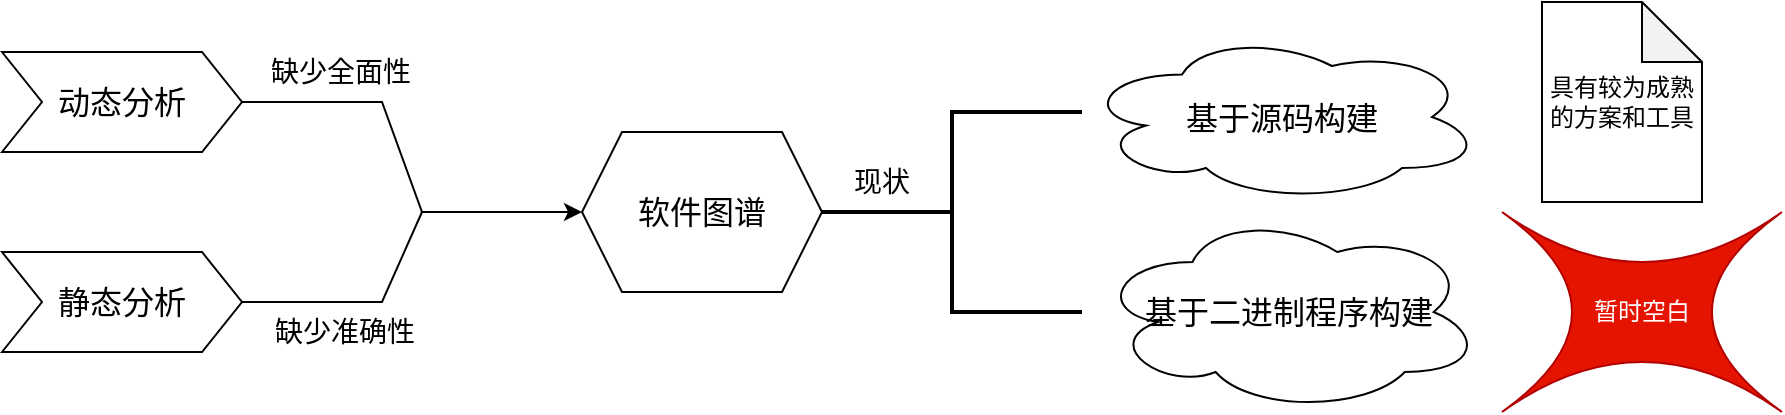 <mxfile version="27.1.6">
  <diagram name="第 1 页" id="Qus8NAyJIgj41sOV9kzW">
    <mxGraphModel dx="1042" dy="562" grid="1" gridSize="10" guides="1" tooltips="1" connect="1" arrows="1" fold="1" page="1" pageScale="1" pageWidth="827" pageHeight="1169" math="0" shadow="0">
      <root>
        <mxCell id="0" />
        <mxCell id="1" parent="0" />
        <mxCell id="v9wW9SlqQwhIaYmf3lm6-1" value="&lt;font style=&quot;font-size: 16px;&quot;&gt;动态分析&lt;/font&gt;" style="shape=step;perimeter=stepPerimeter;whiteSpace=wrap;html=1;fixedSize=1;" vertex="1" parent="1">
          <mxGeometry x="130" y="160" width="120" height="50" as="geometry" />
        </mxCell>
        <mxCell id="v9wW9SlqQwhIaYmf3lm6-4" value="&lt;font style=&quot;font-size: 16px;&quot;&gt;静态分析&lt;/font&gt;" style="shape=step;perimeter=stepPerimeter;whiteSpace=wrap;html=1;fixedSize=1;" vertex="1" parent="1">
          <mxGeometry x="130" y="260" width="120" height="50" as="geometry" />
        </mxCell>
        <mxCell id="v9wW9SlqQwhIaYmf3lm6-5" value="&lt;font style=&quot;font-size: 16px;&quot;&gt;软件图谱&lt;/font&gt;" style="shape=hexagon;perimeter=hexagonPerimeter2;whiteSpace=wrap;html=1;fixedSize=1;" vertex="1" parent="1">
          <mxGeometry x="420" y="200" width="120" height="80" as="geometry" />
        </mxCell>
        <mxCell id="v9wW9SlqQwhIaYmf3lm6-6" value="" style="endArrow=classic;html=1;rounded=0;exitX=1;exitY=0.5;exitDx=0;exitDy=0;entryX=0;entryY=0.5;entryDx=0;entryDy=0;" edge="1" parent="1" source="v9wW9SlqQwhIaYmf3lm6-1" target="v9wW9SlqQwhIaYmf3lm6-5">
          <mxGeometry width="50" height="50" relative="1" as="geometry">
            <mxPoint x="390" y="310" as="sourcePoint" />
            <mxPoint x="440" y="260" as="targetPoint" />
            <Array as="points">
              <mxPoint x="320" y="185" />
              <mxPoint x="340" y="240" />
            </Array>
          </mxGeometry>
        </mxCell>
        <mxCell id="v9wW9SlqQwhIaYmf3lm6-9" value="&lt;font style=&quot;font-size: 14px;&quot;&gt;缺少全面性&lt;/font&gt;" style="edgeLabel;html=1;align=center;verticalAlign=middle;resizable=0;points=[];" vertex="1" connectable="0" parent="v9wW9SlqQwhIaYmf3lm6-6">
          <mxGeometry x="-0.534" y="1" relative="1" as="geometry">
            <mxPoint y="-14" as="offset" />
          </mxGeometry>
        </mxCell>
        <mxCell id="v9wW9SlqQwhIaYmf3lm6-8" value="" style="endArrow=none;html=1;rounded=0;exitX=1;exitY=0.5;exitDx=0;exitDy=0;" edge="1" parent="1" source="v9wW9SlqQwhIaYmf3lm6-4">
          <mxGeometry width="50" height="50" relative="1" as="geometry">
            <mxPoint x="390" y="310" as="sourcePoint" />
            <mxPoint x="340" y="240" as="targetPoint" />
            <Array as="points">
              <mxPoint x="320" y="285" />
            </Array>
          </mxGeometry>
        </mxCell>
        <mxCell id="v9wW9SlqQwhIaYmf3lm6-10" value="&lt;font style=&quot;font-size: 14px;&quot;&gt;缺少准确性&lt;/font&gt;" style="edgeLabel;html=1;align=center;verticalAlign=middle;resizable=0;points=[];" vertex="1" connectable="0" parent="1">
          <mxGeometry x="290" y="320" as="geometry">
            <mxPoint x="11" y="-20" as="offset" />
          </mxGeometry>
        </mxCell>
        <mxCell id="v9wW9SlqQwhIaYmf3lm6-11" value="" style="strokeWidth=2;html=1;shape=mxgraph.flowchart.annotation_2;align=left;labelPosition=right;pointerEvents=1;" vertex="1" parent="1">
          <mxGeometry x="540" y="190" width="130" height="100" as="geometry" />
        </mxCell>
        <mxCell id="v9wW9SlqQwhIaYmf3lm6-16" value="&lt;font style=&quot;font-size: 14px;&quot;&gt;现状&lt;/font&gt;" style="text;html=1;align=center;verticalAlign=middle;whiteSpace=wrap;rounded=0;" vertex="1" parent="1">
          <mxGeometry x="540" y="210" width="60" height="30" as="geometry" />
        </mxCell>
        <mxCell id="v9wW9SlqQwhIaYmf3lm6-17" value="&lt;font style=&quot;font-size: 16px;&quot;&gt;基于源码构建&lt;/font&gt;" style="ellipse;shape=cloud;whiteSpace=wrap;html=1;" vertex="1" parent="1">
          <mxGeometry x="670" y="150" width="200" height="85" as="geometry" />
        </mxCell>
        <mxCell id="v9wW9SlqQwhIaYmf3lm6-18" value="&lt;font style=&quot;font-size: 16px;&quot;&gt;基于二进制程序构建&lt;/font&gt;" style="ellipse;shape=cloud;whiteSpace=wrap;html=1;" vertex="1" parent="1">
          <mxGeometry x="677" y="240" width="193" height="100" as="geometry" />
        </mxCell>
        <mxCell id="v9wW9SlqQwhIaYmf3lm6-19" value="具有较为成熟的方案和工具" style="shape=note;whiteSpace=wrap;html=1;backgroundOutline=1;darkOpacity=0.05;" vertex="1" parent="1">
          <mxGeometry x="900" y="135" width="80" height="100" as="geometry" />
        </mxCell>
        <mxCell id="v9wW9SlqQwhIaYmf3lm6-21" value="暂时空白" style="shape=switch;whiteSpace=wrap;html=1;fillColor=#e51400;fontColor=#ffffff;strokeColor=#B20000;" vertex="1" parent="1">
          <mxGeometry x="880" y="240" width="140" height="100" as="geometry" />
        </mxCell>
      </root>
    </mxGraphModel>
  </diagram>
</mxfile>
